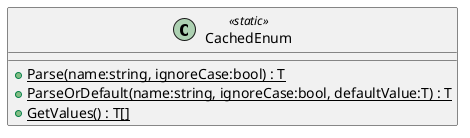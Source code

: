 @startuml
class CachedEnum <<static>> {
    + {static} Parse(name:string, ignoreCase:bool) : T
    + {static} ParseOrDefault(name:string, ignoreCase:bool, defaultValue:T) : T
    + {static} GetValues() : T[]
}
@enduml
